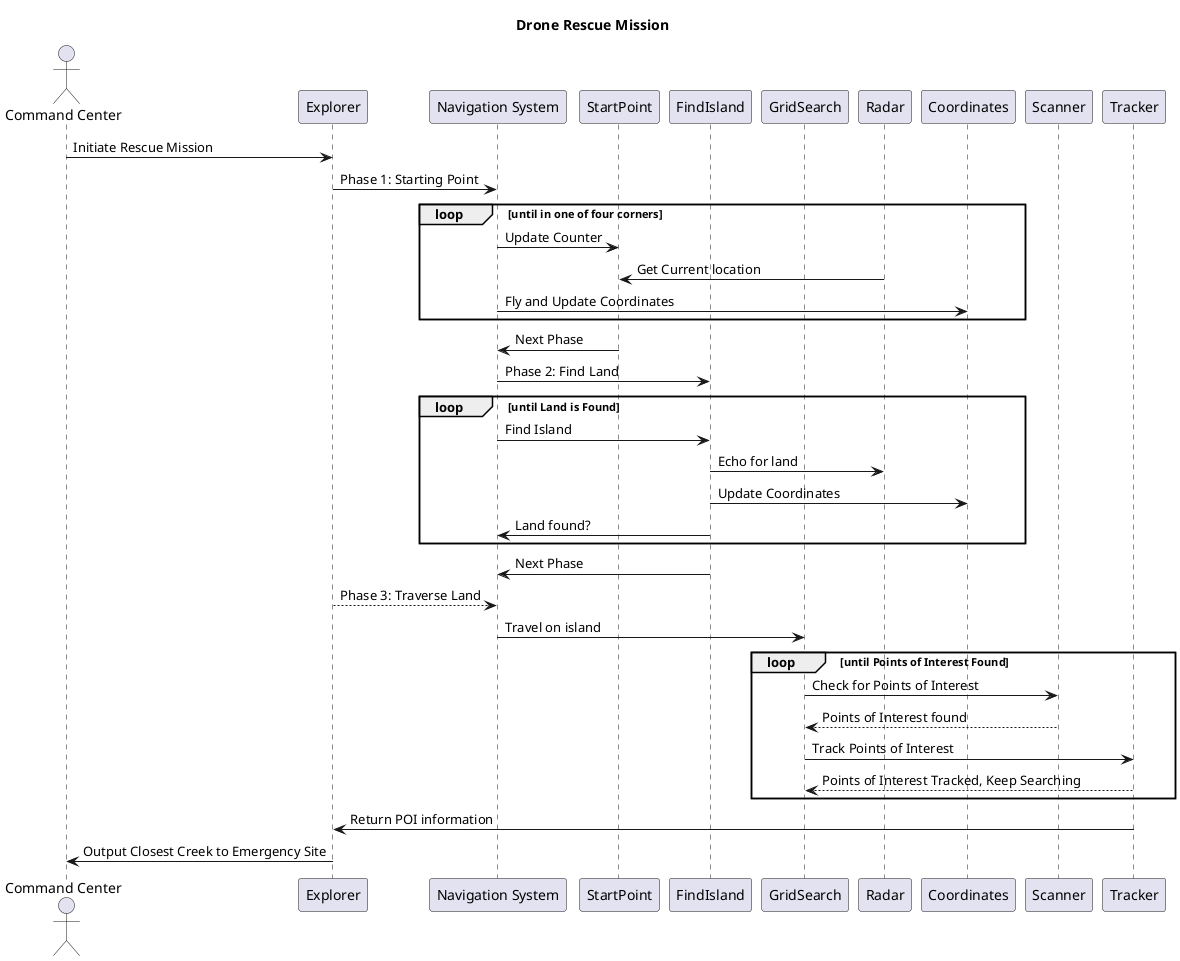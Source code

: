 @startuml
title Drone Rescue Mission

actor CommandCenter as "Command Center"
participant Explorer as "Explorer"
participant NavigationSystem as "Navigation System"
participant StartPoint as "StartPoint"
participant FindIsland as "FindIsland"
participant GridSearch as "GridSearch"
participant Radar as "Radar"
participant Coordinates as "Coordinates"
participant Scanner as "Scanner"
participant Tracker as "Tracker"


CommandCenter -> Explorer: Initiate Rescue Mission
Explorer -> NavigationSystem: Phase 1: Starting Point
loop until in one of four corners
    NavigationSystem -> StartPoint: Update Counter
    Radar -> StartPoint: Get Current location
    NavigationSystem -> Coordinates: Fly and Update Coordinates
end
StartPoint -> NavigationSystem: Next Phase 
NavigationSystem-> FindIsland: Phase 2: Find Land
loop until Land is Found
    NavigationSystem -> FindIsland: Find Island
    FindIsland -> Radar: Echo for land
    FindIsland-> Coordinates: Update Coordinates
    FindIsland -> NavigationSystem: Land found?
end
FindIsland -> NavigationSystem: Next Phase
Explorer --> NavigationSystem: Phase 3: Traverse Land
NavigationSystem -> GridSearch: Travel on island
loop until Points of Interest Found
    GridSearch -> Scanner: Check for Points of Interest
    Scanner --> GridSearch : Points of Interest found
    GridSearch  -> Tracker: Track Points of Interest
    Tracker --> GridSearch: Points of Interest Tracked, Keep Searching
end
Tracker -> Explorer: Return POI information 
Explorer -> CommandCenter: Output Closest Creek to Emergency Site
@enduml


